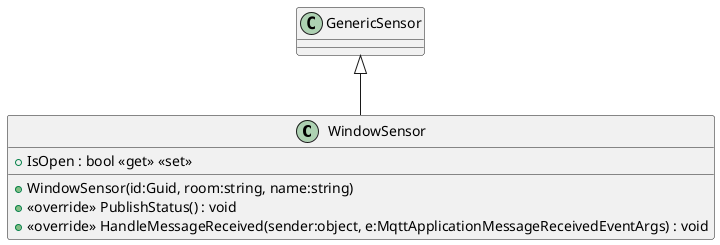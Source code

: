 @startuml
class WindowSensor {
    + IsOpen : bool <<get>> <<set>>
    + WindowSensor(id:Guid, room:string, name:string)
    + <<override>> PublishStatus() : void
    + <<override>> HandleMessageReceived(sender:object, e:MqttApplicationMessageReceivedEventArgs) : void
}
GenericSensor <|-- WindowSensor
@enduml
